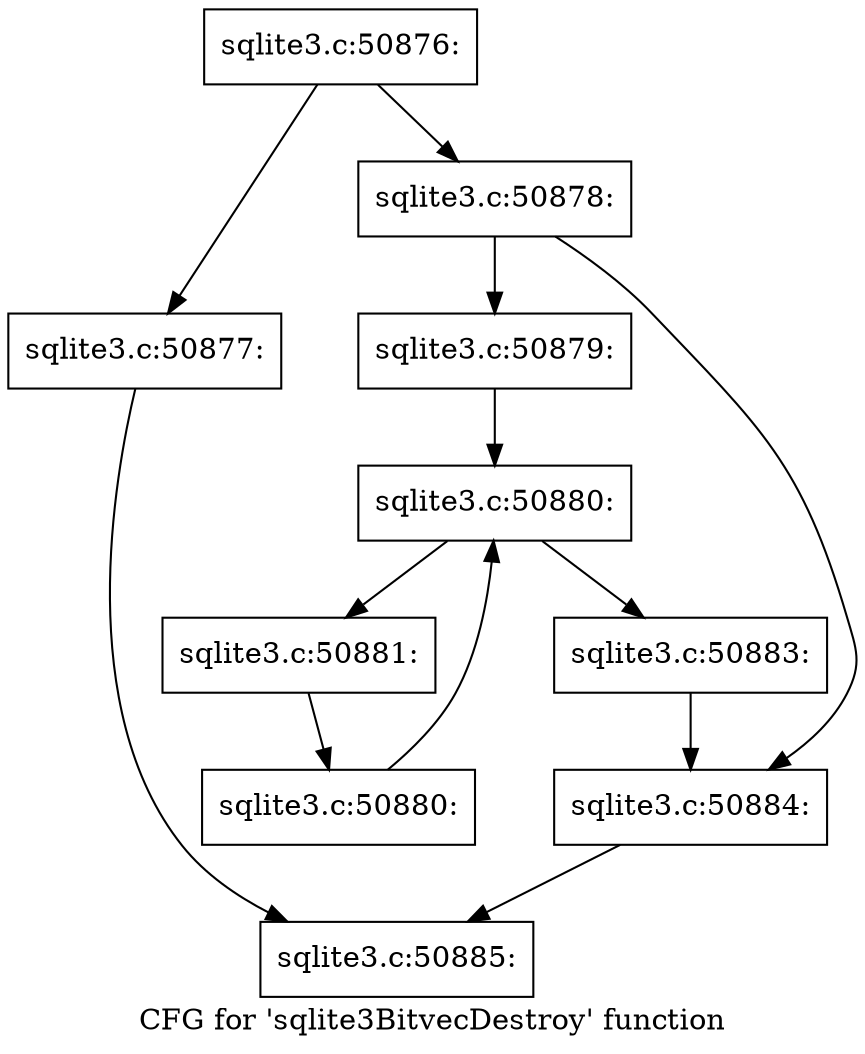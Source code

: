 digraph "CFG for 'sqlite3BitvecDestroy' function" {
	label="CFG for 'sqlite3BitvecDestroy' function";

	Node0x55c0f7515cf0 [shape=record,label="{sqlite3.c:50876:}"];
	Node0x55c0f7515cf0 -> Node0x55c0f75167a0;
	Node0x55c0f7515cf0 -> Node0x55c0f75167f0;
	Node0x55c0f75167a0 [shape=record,label="{sqlite3.c:50877:}"];
	Node0x55c0f75167a0 -> Node0x55c0f56f5c80;
	Node0x55c0f75167f0 [shape=record,label="{sqlite3.c:50878:}"];
	Node0x55c0f75167f0 -> Node0x55c0f7516b10;
	Node0x55c0f75167f0 -> Node0x55c0f751ee30;
	Node0x55c0f7516b10 [shape=record,label="{sqlite3.c:50879:}"];
	Node0x55c0f7516b10 -> Node0x55c0f7520330;
	Node0x55c0f7520330 [shape=record,label="{sqlite3.c:50880:}"];
	Node0x55c0f7520330 -> Node0x55c0f7520550;
	Node0x55c0f7520330 -> Node0x55c0f7520180;
	Node0x55c0f7520550 [shape=record,label="{sqlite3.c:50881:}"];
	Node0x55c0f7520550 -> Node0x55c0f75204c0;
	Node0x55c0f75204c0 [shape=record,label="{sqlite3.c:50880:}"];
	Node0x55c0f75204c0 -> Node0x55c0f7520330;
	Node0x55c0f7520180 [shape=record,label="{sqlite3.c:50883:}"];
	Node0x55c0f7520180 -> Node0x55c0f751ee30;
	Node0x55c0f751ee30 [shape=record,label="{sqlite3.c:50884:}"];
	Node0x55c0f751ee30 -> Node0x55c0f56f5c80;
	Node0x55c0f56f5c80 [shape=record,label="{sqlite3.c:50885:}"];
}
